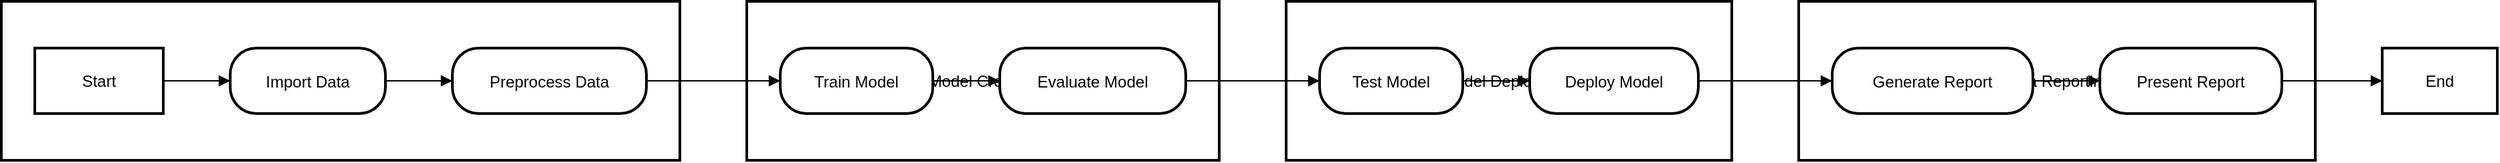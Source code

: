 <mxfile version="25.0.3">
  <diagram name="Page-1" id="f51NGu-GDYGywd6vPaJ3">
    <mxGraphModel>
      <root>
        <mxCell id="0" />
        <mxCell id="1" parent="0" />
        <mxCell id="2" value="Data Reporting" style="whiteSpace=wrap;strokeWidth=2;" vertex="1" parent="1">
          <mxGeometry x="1351" y="8" width="386" height="119" as="geometry" />
        </mxCell>
        <mxCell id="3" value="Model Deployment" style="whiteSpace=wrap;strokeWidth=2;" vertex="1" parent="1">
          <mxGeometry x="968" y="8" width="333" height="119" as="geometry" />
        </mxCell>
        <mxCell id="4" value="Model Creation" style="whiteSpace=wrap;strokeWidth=2;" vertex="1" parent="1">
          <mxGeometry x="565" y="8" width="353" height="119" as="geometry" />
        </mxCell>
        <mxCell id="5" value="Input" style="whiteSpace=wrap;strokeWidth=2;" vertex="1" parent="1">
          <mxGeometry x="8" y="8" width="507" height="119" as="geometry" />
        </mxCell>
        <mxCell id="6" value="Start" style="whiteSpace=wrap;strokeWidth=2;" vertex="1" parent="1">
          <mxGeometry x="33" y="43" width="96" height="49" as="geometry" />
        </mxCell>
        <mxCell id="7" value="Import Data" style="rounded=1;arcSize=40;strokeWidth=2" vertex="1" parent="1">
          <mxGeometry x="179" y="43" width="116" height="49" as="geometry" />
        </mxCell>
        <mxCell id="8" value="Preprocess Data" style="rounded=1;arcSize=40;strokeWidth=2" vertex="1" parent="1">
          <mxGeometry x="345" y="43" width="145" height="49" as="geometry" />
        </mxCell>
        <mxCell id="9" value="Train Model" style="rounded=1;arcSize=40;strokeWidth=2" vertex="1" parent="1">
          <mxGeometry x="590" y="43" width="114" height="49" as="geometry" />
        </mxCell>
        <mxCell id="10" value="Evaluate Model" style="rounded=1;arcSize=40;strokeWidth=2" vertex="1" parent="1">
          <mxGeometry x="754" y="43" width="139" height="49" as="geometry" />
        </mxCell>
        <mxCell id="11" value="Test Model" style="rounded=1;arcSize=40;strokeWidth=2" vertex="1" parent="1">
          <mxGeometry x="993" y="43" width="107" height="49" as="geometry" />
        </mxCell>
        <mxCell id="12" value="Deploy Model" style="rounded=1;arcSize=40;strokeWidth=2" vertex="1" parent="1">
          <mxGeometry x="1150" y="43" width="126" height="49" as="geometry" />
        </mxCell>
        <mxCell id="13" value="Generate Report" style="rounded=1;arcSize=40;strokeWidth=2" vertex="1" parent="1">
          <mxGeometry x="1376" y="43" width="150" height="49" as="geometry" />
        </mxCell>
        <mxCell id="14" value="Present Report" style="rounded=1;arcSize=40;strokeWidth=2" vertex="1" parent="1">
          <mxGeometry x="1576" y="43" width="136" height="49" as="geometry" />
        </mxCell>
        <mxCell id="15" value="End" style="whiteSpace=wrap;strokeWidth=2;" vertex="1" parent="1">
          <mxGeometry x="1787" y="43" width="86" height="49" as="geometry" />
        </mxCell>
        <mxCell id="16" value="" style="curved=1;startArrow=none;endArrow=block;exitX=1;exitY=0.5;entryX=0;entryY=0.5;" edge="1" parent="1" source="6" target="7">
          <mxGeometry relative="1" as="geometry">
            <Array as="points" />
          </mxGeometry>
        </mxCell>
        <mxCell id="17" value="" style="curved=1;startArrow=none;endArrow=block;exitX=1;exitY=0.5;entryX=0;entryY=0.5;" edge="1" parent="1" source="7" target="8">
          <mxGeometry relative="1" as="geometry">
            <Array as="points" />
          </mxGeometry>
        </mxCell>
        <mxCell id="18" value="" style="curved=1;startArrow=none;endArrow=block;exitX=1;exitY=0.5;entryX=0;entryY=0.5;" edge="1" parent="1" source="8" target="9">
          <mxGeometry relative="1" as="geometry">
            <Array as="points" />
          </mxGeometry>
        </mxCell>
        <mxCell id="19" value="" style="curved=1;startArrow=none;endArrow=block;exitX=1;exitY=0.5;entryX=0;entryY=0.5;" edge="1" parent="1" source="9" target="10">
          <mxGeometry relative="1" as="geometry">
            <Array as="points" />
          </mxGeometry>
        </mxCell>
        <mxCell id="20" value="" style="curved=1;startArrow=none;endArrow=block;exitX=1;exitY=0.5;entryX=0;entryY=0.5;" edge="1" parent="1" source="10" target="11">
          <mxGeometry relative="1" as="geometry">
            <Array as="points" />
          </mxGeometry>
        </mxCell>
        <mxCell id="21" value="" style="curved=1;startArrow=none;endArrow=block;exitX=1;exitY=0.5;entryX=0;entryY=0.5;" edge="1" parent="1" source="11" target="12">
          <mxGeometry relative="1" as="geometry">
            <Array as="points" />
          </mxGeometry>
        </mxCell>
        <mxCell id="22" value="" style="curved=1;startArrow=none;endArrow=block;exitX=1;exitY=0.5;entryX=0;entryY=0.5;" edge="1" parent="1" source="12" target="13">
          <mxGeometry relative="1" as="geometry">
            <Array as="points" />
          </mxGeometry>
        </mxCell>
        <mxCell id="23" value="" style="curved=1;startArrow=none;endArrow=block;exitX=1;exitY=0.5;entryX=0;entryY=0.5;" edge="1" parent="1" source="13" target="14">
          <mxGeometry relative="1" as="geometry">
            <Array as="points" />
          </mxGeometry>
        </mxCell>
        <mxCell id="24" value="" style="curved=1;startArrow=none;endArrow=block;exitX=1;exitY=0.5;entryX=0;entryY=0.5;" edge="1" parent="1" source="14" target="15">
          <mxGeometry relative="1" as="geometry">
            <Array as="points" />
          </mxGeometry>
        </mxCell>
      </root>
    </mxGraphModel>
  </diagram>
</mxfile>
